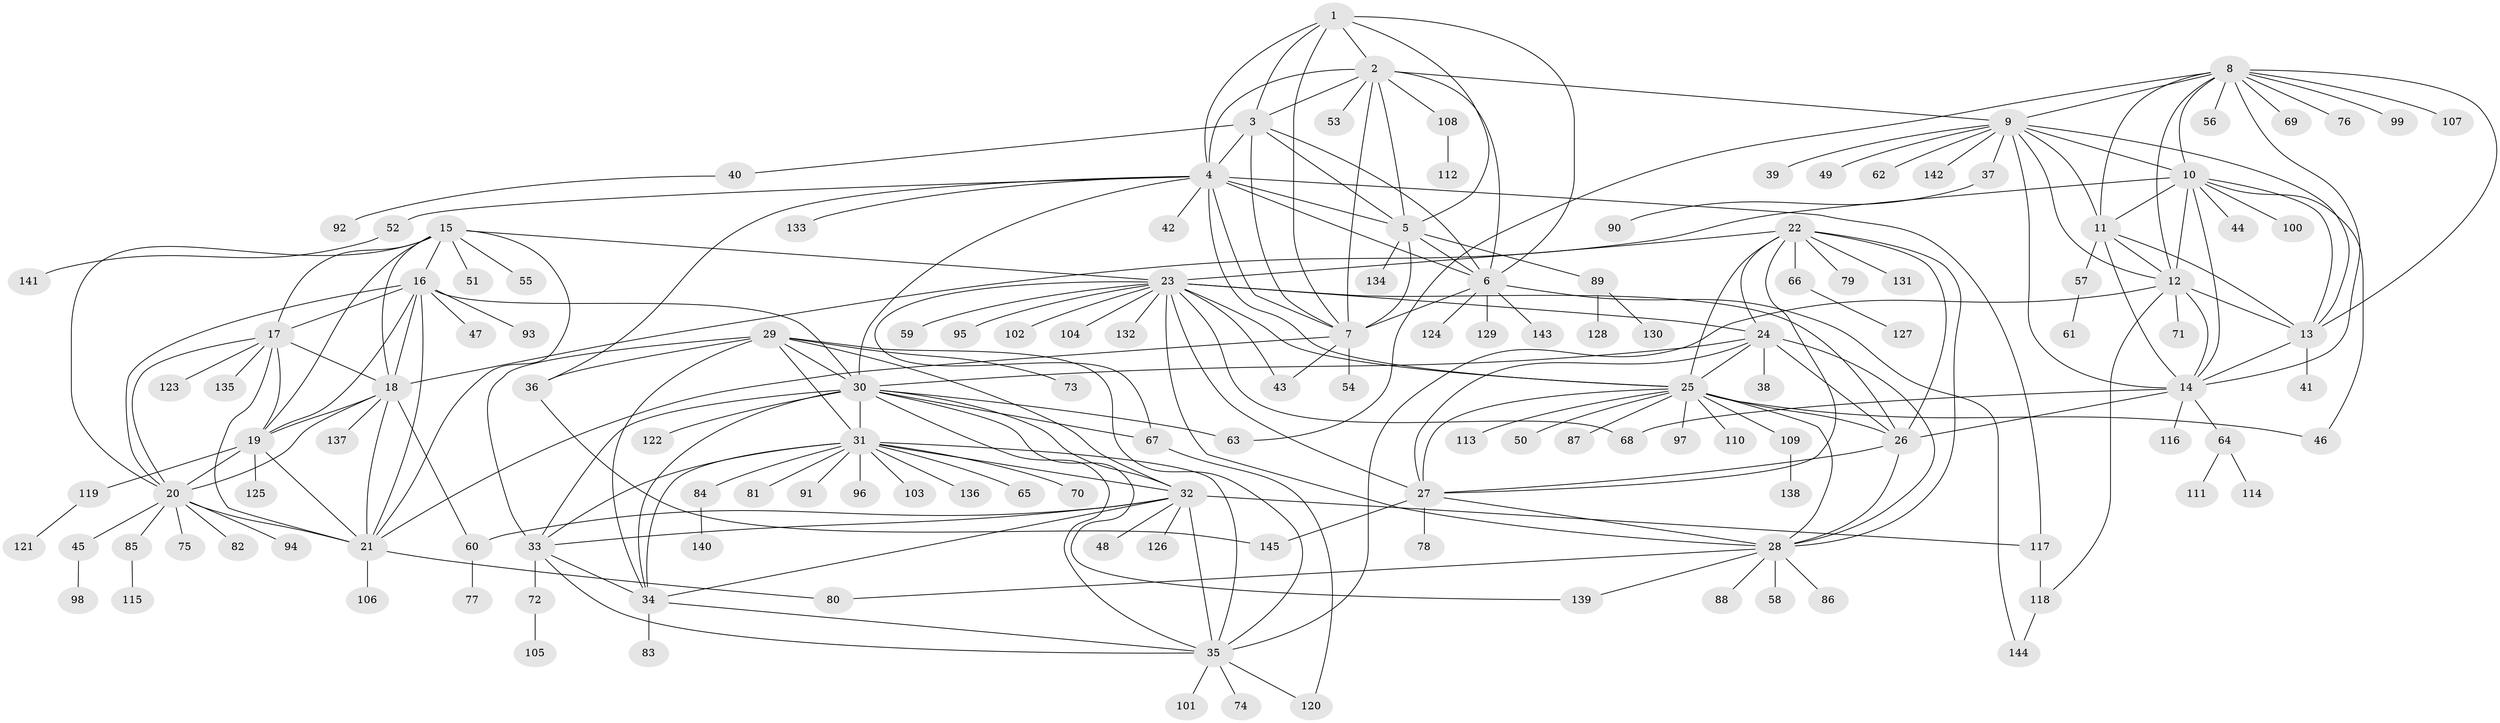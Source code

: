 // coarse degree distribution, {7: 0.02586206896551724, 8: 0.02586206896551724, 11: 0.017241379310344827, 12: 0.008620689655172414, 10: 0.02586206896551724, 15: 0.008620689655172414, 6: 0.034482758620689655, 9: 0.017241379310344827, 13: 0.017241379310344827, 20: 0.008620689655172414, 4: 0.008620689655172414, 3: 0.05172413793103448, 2: 0.11206896551724138, 1: 0.6379310344827587}
// Generated by graph-tools (version 1.1) at 2025/24/03/03/25 07:24:18]
// undirected, 145 vertices, 239 edges
graph export_dot {
graph [start="1"]
  node [color=gray90,style=filled];
  1;
  2;
  3;
  4;
  5;
  6;
  7;
  8;
  9;
  10;
  11;
  12;
  13;
  14;
  15;
  16;
  17;
  18;
  19;
  20;
  21;
  22;
  23;
  24;
  25;
  26;
  27;
  28;
  29;
  30;
  31;
  32;
  33;
  34;
  35;
  36;
  37;
  38;
  39;
  40;
  41;
  42;
  43;
  44;
  45;
  46;
  47;
  48;
  49;
  50;
  51;
  52;
  53;
  54;
  55;
  56;
  57;
  58;
  59;
  60;
  61;
  62;
  63;
  64;
  65;
  66;
  67;
  68;
  69;
  70;
  71;
  72;
  73;
  74;
  75;
  76;
  77;
  78;
  79;
  80;
  81;
  82;
  83;
  84;
  85;
  86;
  87;
  88;
  89;
  90;
  91;
  92;
  93;
  94;
  95;
  96;
  97;
  98;
  99;
  100;
  101;
  102;
  103;
  104;
  105;
  106;
  107;
  108;
  109;
  110;
  111;
  112;
  113;
  114;
  115;
  116;
  117;
  118;
  119;
  120;
  121;
  122;
  123;
  124;
  125;
  126;
  127;
  128;
  129;
  130;
  131;
  132;
  133;
  134;
  135;
  136;
  137;
  138;
  139;
  140;
  141;
  142;
  143;
  144;
  145;
  1 -- 2;
  1 -- 3;
  1 -- 4;
  1 -- 5;
  1 -- 6;
  1 -- 7;
  2 -- 3;
  2 -- 4;
  2 -- 5;
  2 -- 6;
  2 -- 7;
  2 -- 9;
  2 -- 53;
  2 -- 108;
  3 -- 4;
  3 -- 5;
  3 -- 6;
  3 -- 7;
  3 -- 40;
  4 -- 5;
  4 -- 6;
  4 -- 7;
  4 -- 25;
  4 -- 30;
  4 -- 36;
  4 -- 42;
  4 -- 52;
  4 -- 117;
  4 -- 133;
  5 -- 6;
  5 -- 7;
  5 -- 89;
  5 -- 134;
  6 -- 7;
  6 -- 124;
  6 -- 129;
  6 -- 143;
  6 -- 144;
  7 -- 21;
  7 -- 43;
  7 -- 54;
  8 -- 9;
  8 -- 10;
  8 -- 11;
  8 -- 12;
  8 -- 13;
  8 -- 14;
  8 -- 56;
  8 -- 63;
  8 -- 69;
  8 -- 76;
  8 -- 99;
  8 -- 107;
  9 -- 10;
  9 -- 11;
  9 -- 12;
  9 -- 13;
  9 -- 14;
  9 -- 37;
  9 -- 39;
  9 -- 49;
  9 -- 62;
  9 -- 142;
  10 -- 11;
  10 -- 12;
  10 -- 13;
  10 -- 14;
  10 -- 18;
  10 -- 44;
  10 -- 46;
  10 -- 100;
  11 -- 12;
  11 -- 13;
  11 -- 14;
  11 -- 57;
  12 -- 13;
  12 -- 14;
  12 -- 35;
  12 -- 71;
  12 -- 118;
  13 -- 14;
  13 -- 41;
  14 -- 26;
  14 -- 64;
  14 -- 68;
  14 -- 116;
  15 -- 16;
  15 -- 17;
  15 -- 18;
  15 -- 19;
  15 -- 20;
  15 -- 21;
  15 -- 23;
  15 -- 51;
  15 -- 55;
  16 -- 17;
  16 -- 18;
  16 -- 19;
  16 -- 20;
  16 -- 21;
  16 -- 30;
  16 -- 47;
  16 -- 93;
  17 -- 18;
  17 -- 19;
  17 -- 20;
  17 -- 21;
  17 -- 123;
  17 -- 135;
  18 -- 19;
  18 -- 20;
  18 -- 21;
  18 -- 60;
  18 -- 137;
  19 -- 20;
  19 -- 21;
  19 -- 119;
  19 -- 125;
  20 -- 21;
  20 -- 45;
  20 -- 75;
  20 -- 82;
  20 -- 85;
  20 -- 94;
  21 -- 80;
  21 -- 106;
  22 -- 23;
  22 -- 24;
  22 -- 25;
  22 -- 26;
  22 -- 27;
  22 -- 28;
  22 -- 66;
  22 -- 79;
  22 -- 131;
  23 -- 24;
  23 -- 25;
  23 -- 26;
  23 -- 27;
  23 -- 28;
  23 -- 43;
  23 -- 59;
  23 -- 67;
  23 -- 68;
  23 -- 95;
  23 -- 102;
  23 -- 104;
  23 -- 132;
  24 -- 25;
  24 -- 26;
  24 -- 27;
  24 -- 28;
  24 -- 30;
  24 -- 38;
  25 -- 26;
  25 -- 27;
  25 -- 28;
  25 -- 46;
  25 -- 50;
  25 -- 87;
  25 -- 97;
  25 -- 109;
  25 -- 110;
  25 -- 113;
  26 -- 27;
  26 -- 28;
  27 -- 28;
  27 -- 78;
  27 -- 145;
  28 -- 58;
  28 -- 80;
  28 -- 86;
  28 -- 88;
  28 -- 139;
  29 -- 30;
  29 -- 31;
  29 -- 32;
  29 -- 33;
  29 -- 34;
  29 -- 35;
  29 -- 36;
  29 -- 73;
  30 -- 31;
  30 -- 32;
  30 -- 33;
  30 -- 34;
  30 -- 35;
  30 -- 63;
  30 -- 67;
  30 -- 122;
  30 -- 139;
  31 -- 32;
  31 -- 33;
  31 -- 34;
  31 -- 35;
  31 -- 65;
  31 -- 70;
  31 -- 81;
  31 -- 84;
  31 -- 91;
  31 -- 96;
  31 -- 103;
  31 -- 136;
  32 -- 33;
  32 -- 34;
  32 -- 35;
  32 -- 48;
  32 -- 60;
  32 -- 117;
  32 -- 126;
  33 -- 34;
  33 -- 35;
  33 -- 72;
  34 -- 35;
  34 -- 83;
  35 -- 74;
  35 -- 101;
  35 -- 120;
  36 -- 145;
  37 -- 90;
  40 -- 92;
  45 -- 98;
  52 -- 141;
  57 -- 61;
  60 -- 77;
  64 -- 111;
  64 -- 114;
  66 -- 127;
  67 -- 120;
  72 -- 105;
  84 -- 140;
  85 -- 115;
  89 -- 128;
  89 -- 130;
  108 -- 112;
  109 -- 138;
  117 -- 118;
  118 -- 144;
  119 -- 121;
}
